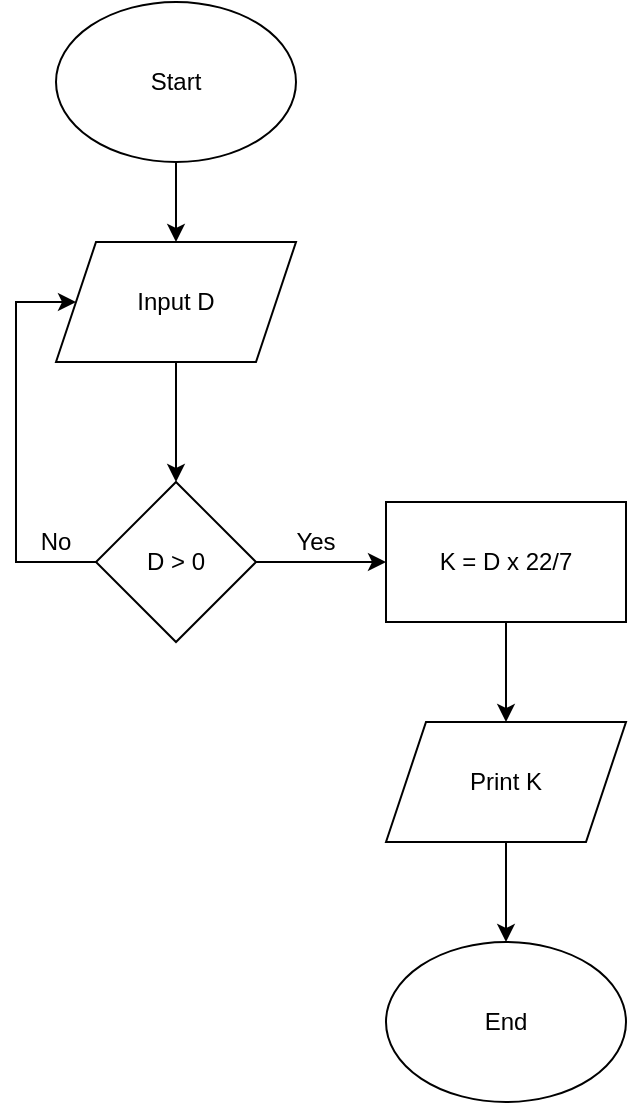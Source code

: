 <mxfile version="14.8.0" type="github" pages="2">
  <diagram id="d2zJzIt6kG5R8l3EKbSh" name="Page-1">
    <mxGraphModel dx="791" dy="646" grid="1" gridSize="10" guides="1" tooltips="1" connect="1" arrows="1" fold="1" page="1" pageScale="1" pageWidth="850" pageHeight="1100" math="0" shadow="0">
      <root>
        <mxCell id="0" />
        <mxCell id="1" parent="0" />
        <mxCell id="2hzbzDYVY03-_-KSDLxo-11" style="edgeStyle=orthogonalEdgeStyle;rounded=0;orthogonalLoop=1;jettySize=auto;html=1;entryX=0.5;entryY=0;entryDx=0;entryDy=0;" parent="1" source="2hzbzDYVY03-_-KSDLxo-1" target="2hzbzDYVY03-_-KSDLxo-10" edge="1">
          <mxGeometry relative="1" as="geometry" />
        </mxCell>
        <mxCell id="2hzbzDYVY03-_-KSDLxo-1" value="Start" style="ellipse;whiteSpace=wrap;html=1;" parent="1" vertex="1">
          <mxGeometry x="200" y="60" width="120" height="80" as="geometry" />
        </mxCell>
        <mxCell id="2hzbzDYVY03-_-KSDLxo-5" style="edgeStyle=orthogonalEdgeStyle;rounded=0;orthogonalLoop=1;jettySize=auto;html=1;" parent="1" source="2hzbzDYVY03-_-KSDLxo-4" target="2hzbzDYVY03-_-KSDLxo-10" edge="1">
          <mxGeometry relative="1" as="geometry">
            <mxPoint x="200" y="210" as="targetPoint" />
            <Array as="points">
              <mxPoint x="180" y="340" />
              <mxPoint x="180" y="210" />
            </Array>
          </mxGeometry>
        </mxCell>
        <mxCell id="2hzbzDYVY03-_-KSDLxo-7" style="edgeStyle=orthogonalEdgeStyle;rounded=0;orthogonalLoop=1;jettySize=auto;html=1;exitX=1;exitY=0.5;exitDx=0;exitDy=0;entryX=0;entryY=0.5;entryDx=0;entryDy=0;" parent="1" source="2hzbzDYVY03-_-KSDLxo-4" target="2hzbzDYVY03-_-KSDLxo-6" edge="1">
          <mxGeometry relative="1" as="geometry" />
        </mxCell>
        <mxCell id="2hzbzDYVY03-_-KSDLxo-4" value="D &amp;gt; 0" style="rhombus;whiteSpace=wrap;html=1;" parent="1" vertex="1">
          <mxGeometry x="220" y="300" width="80" height="80" as="geometry" />
        </mxCell>
        <mxCell id="2hzbzDYVY03-_-KSDLxo-14" style="edgeStyle=orthogonalEdgeStyle;rounded=0;orthogonalLoop=1;jettySize=auto;html=1;entryX=0.5;entryY=0;entryDx=0;entryDy=0;" parent="1" source="2hzbzDYVY03-_-KSDLxo-6" target="2hzbzDYVY03-_-KSDLxo-13" edge="1">
          <mxGeometry relative="1" as="geometry" />
        </mxCell>
        <mxCell id="2hzbzDYVY03-_-KSDLxo-6" value="K = D x 22/7" style="rounded=0;whiteSpace=wrap;html=1;" parent="1" vertex="1">
          <mxGeometry x="365" y="310" width="120" height="60" as="geometry" />
        </mxCell>
        <mxCell id="2hzbzDYVY03-_-KSDLxo-8" value="No" style="text;html=1;strokeColor=none;fillColor=none;align=center;verticalAlign=middle;whiteSpace=wrap;rounded=0;" parent="1" vertex="1">
          <mxGeometry x="180" y="320" width="40" height="20" as="geometry" />
        </mxCell>
        <mxCell id="2hzbzDYVY03-_-KSDLxo-9" value="Yes" style="text;html=1;strokeColor=none;fillColor=none;align=center;verticalAlign=middle;whiteSpace=wrap;rounded=0;" parent="1" vertex="1">
          <mxGeometry x="310" y="320" width="40" height="20" as="geometry" />
        </mxCell>
        <mxCell id="2hzbzDYVY03-_-KSDLxo-12" style="edgeStyle=orthogonalEdgeStyle;rounded=0;orthogonalLoop=1;jettySize=auto;html=1;entryX=0.5;entryY=0;entryDx=0;entryDy=0;" parent="1" source="2hzbzDYVY03-_-KSDLxo-10" target="2hzbzDYVY03-_-KSDLxo-4" edge="1">
          <mxGeometry relative="1" as="geometry" />
        </mxCell>
        <mxCell id="2hzbzDYVY03-_-KSDLxo-10" value="Input D" style="shape=parallelogram;perimeter=parallelogramPerimeter;whiteSpace=wrap;html=1;fixedSize=1;" parent="1" vertex="1">
          <mxGeometry x="200" y="180" width="120" height="60" as="geometry" />
        </mxCell>
        <mxCell id="2hzbzDYVY03-_-KSDLxo-16" style="edgeStyle=orthogonalEdgeStyle;rounded=0;orthogonalLoop=1;jettySize=auto;html=1;entryX=0.5;entryY=0;entryDx=0;entryDy=0;" parent="1" source="2hzbzDYVY03-_-KSDLxo-13" target="2hzbzDYVY03-_-KSDLxo-15" edge="1">
          <mxGeometry relative="1" as="geometry" />
        </mxCell>
        <mxCell id="2hzbzDYVY03-_-KSDLxo-13" value="Print K" style="shape=parallelogram;perimeter=parallelogramPerimeter;whiteSpace=wrap;html=1;fixedSize=1;" parent="1" vertex="1">
          <mxGeometry x="365" y="420" width="120" height="60" as="geometry" />
        </mxCell>
        <mxCell id="2hzbzDYVY03-_-KSDLxo-15" value="End" style="ellipse;whiteSpace=wrap;html=1;" parent="1" vertex="1">
          <mxGeometry x="365" y="530" width="120" height="80" as="geometry" />
        </mxCell>
      </root>
    </mxGraphModel>
  </diagram>
  <diagram id="PseqxmUdGVY3L7ECjOat" name="Page-2">
    <mxGraphModel dx="633" dy="517" grid="1" gridSize="10" guides="1" tooltips="1" connect="1" arrows="1" fold="1" page="1" pageScale="1" pageWidth="850" pageHeight="1100" math="0" shadow="0">
      <root>
        <mxCell id="JVxe6tFfhTkvvtiX1MSU-0" />
        <mxCell id="JVxe6tFfhTkvvtiX1MSU-1" parent="JVxe6tFfhTkvvtiX1MSU-0" />
        <mxCell id="6692cIaMwa7C2KdMezi0-0" style="edgeStyle=orthogonalEdgeStyle;rounded=0;orthogonalLoop=1;jettySize=auto;html=1;entryX=0.5;entryY=0;entryDx=0;entryDy=0;" edge="1" parent="JVxe6tFfhTkvvtiX1MSU-1" source="6692cIaMwa7C2KdMezi0-1" target="6692cIaMwa7C2KdMezi0-10">
          <mxGeometry relative="1" as="geometry" />
        </mxCell>
        <mxCell id="6692cIaMwa7C2KdMezi0-1" value="Start" style="ellipse;whiteSpace=wrap;html=1;" vertex="1" parent="JVxe6tFfhTkvvtiX1MSU-1">
          <mxGeometry x="50" y="40" width="120" height="80" as="geometry" />
        </mxCell>
        <mxCell id="6692cIaMwa7C2KdMezi0-2" style="edgeStyle=orthogonalEdgeStyle;rounded=0;orthogonalLoop=1;jettySize=auto;html=1;" edge="1" parent="JVxe6tFfhTkvvtiX1MSU-1" source="6692cIaMwa7C2KdMezi0-4" target="6692cIaMwa7C2KdMezi0-10">
          <mxGeometry relative="1" as="geometry">
            <mxPoint x="50" y="190" as="targetPoint" />
            <Array as="points">
              <mxPoint x="30" y="320" />
              <mxPoint x="30" y="190" />
            </Array>
          </mxGeometry>
        </mxCell>
        <mxCell id="6692cIaMwa7C2KdMezi0-3" style="edgeStyle=orthogonalEdgeStyle;rounded=0;orthogonalLoop=1;jettySize=auto;html=1;exitX=1;exitY=0.5;exitDx=0;exitDy=0;entryX=0;entryY=0.5;entryDx=0;entryDy=0;" edge="1" parent="JVxe6tFfhTkvvtiX1MSU-1" source="6692cIaMwa7C2KdMezi0-4" target="6692cIaMwa7C2KdMezi0-6">
          <mxGeometry relative="1" as="geometry" />
        </mxCell>
        <mxCell id="6692cIaMwa7C2KdMezi0-4" value="M &amp;gt; 0&lt;br&gt;&amp;amp;&lt;br&gt;A &amp;gt; 0" style="rhombus;whiteSpace=wrap;html=1;" vertex="1" parent="JVxe6tFfhTkvvtiX1MSU-1">
          <mxGeometry x="70" y="280" width="80" height="80" as="geometry" />
        </mxCell>
        <mxCell id="6692cIaMwa7C2KdMezi0-5" style="edgeStyle=orthogonalEdgeStyle;rounded=0;orthogonalLoop=1;jettySize=auto;html=1;entryX=0.5;entryY=0;entryDx=0;entryDy=0;" edge="1" parent="JVxe6tFfhTkvvtiX1MSU-1" source="6692cIaMwa7C2KdMezi0-6" target="6692cIaMwa7C2KdMezi0-12">
          <mxGeometry relative="1" as="geometry" />
        </mxCell>
        <mxCell id="6692cIaMwa7C2KdMezi0-6" value="F = M x A" style="rounded=0;whiteSpace=wrap;html=1;" vertex="1" parent="JVxe6tFfhTkvvtiX1MSU-1">
          <mxGeometry x="215" y="290" width="120" height="60" as="geometry" />
        </mxCell>
        <mxCell id="6692cIaMwa7C2KdMezi0-7" value="No" style="text;html=1;strokeColor=none;fillColor=none;align=center;verticalAlign=middle;whiteSpace=wrap;rounded=0;" vertex="1" parent="JVxe6tFfhTkvvtiX1MSU-1">
          <mxGeometry x="30" y="300" width="40" height="20" as="geometry" />
        </mxCell>
        <mxCell id="6692cIaMwa7C2KdMezi0-8" value="Yes" style="text;html=1;strokeColor=none;fillColor=none;align=center;verticalAlign=middle;whiteSpace=wrap;rounded=0;" vertex="1" parent="JVxe6tFfhTkvvtiX1MSU-1">
          <mxGeometry x="160" y="300" width="40" height="20" as="geometry" />
        </mxCell>
        <mxCell id="6692cIaMwa7C2KdMezi0-9" style="edgeStyle=orthogonalEdgeStyle;rounded=0;orthogonalLoop=1;jettySize=auto;html=1;entryX=0.5;entryY=0;entryDx=0;entryDy=0;" edge="1" parent="JVxe6tFfhTkvvtiX1MSU-1" source="6692cIaMwa7C2KdMezi0-10" target="6692cIaMwa7C2KdMezi0-4">
          <mxGeometry relative="1" as="geometry" />
        </mxCell>
        <mxCell id="6692cIaMwa7C2KdMezi0-10" value="Input M, A" style="shape=parallelogram;perimeter=parallelogramPerimeter;whiteSpace=wrap;html=1;fixedSize=1;" vertex="1" parent="JVxe6tFfhTkvvtiX1MSU-1">
          <mxGeometry x="50" y="160" width="120" height="60" as="geometry" />
        </mxCell>
        <mxCell id="6692cIaMwa7C2KdMezi0-11" style="edgeStyle=orthogonalEdgeStyle;rounded=0;orthogonalLoop=1;jettySize=auto;html=1;entryX=0.5;entryY=0;entryDx=0;entryDy=0;" edge="1" parent="JVxe6tFfhTkvvtiX1MSU-1" source="6692cIaMwa7C2KdMezi0-12" target="6692cIaMwa7C2KdMezi0-13">
          <mxGeometry relative="1" as="geometry" />
        </mxCell>
        <mxCell id="6692cIaMwa7C2KdMezi0-12" value="Print F" style="shape=parallelogram;perimeter=parallelogramPerimeter;whiteSpace=wrap;html=1;fixedSize=1;" vertex="1" parent="JVxe6tFfhTkvvtiX1MSU-1">
          <mxGeometry x="215" y="400" width="120" height="60" as="geometry" />
        </mxCell>
        <mxCell id="6692cIaMwa7C2KdMezi0-13" value="End" style="ellipse;whiteSpace=wrap;html=1;" vertex="1" parent="JVxe6tFfhTkvvtiX1MSU-1">
          <mxGeometry x="215" y="510" width="120" height="80" as="geometry" />
        </mxCell>
      </root>
    </mxGraphModel>
  </diagram>
</mxfile>

